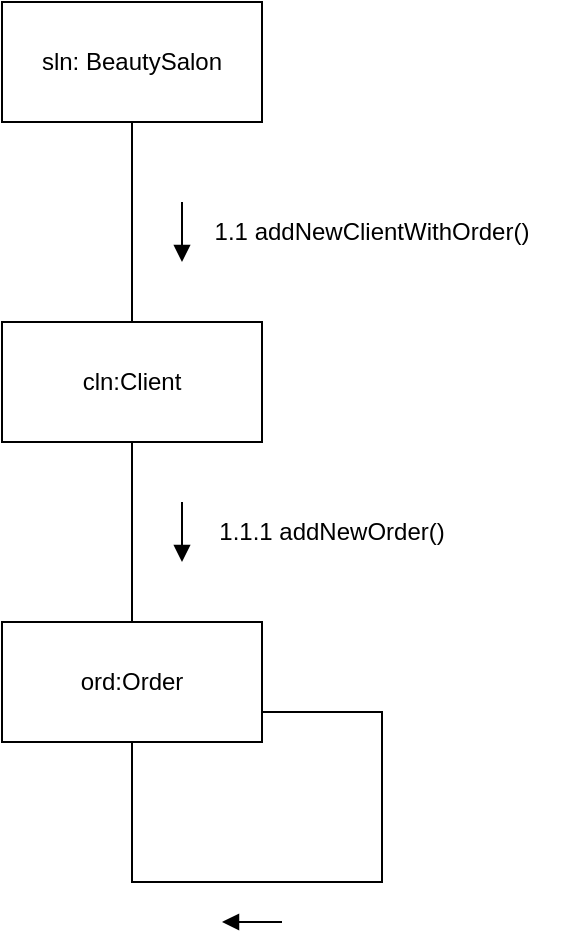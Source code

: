 <mxfile version="22.0.8" type="github">
  <diagram name="Страница — 1" id="CmyEx2-zxZ6OVXl3N_ZN">
    <mxGraphModel dx="1316" dy="804" grid="1" gridSize="10" guides="1" tooltips="1" connect="1" arrows="1" fold="1" page="1" pageScale="1" pageWidth="827" pageHeight="1169" math="0" shadow="0">
      <root>
        <mxCell id="0" />
        <mxCell id="1" parent="0" />
        <mxCell id="gb4WTWZO48-VfHvsuUPl-1" value="sln: BeautySalon" style="rounded=0;whiteSpace=wrap;html=1;" parent="1" vertex="1">
          <mxGeometry x="40" y="40" width="130" height="60" as="geometry" />
        </mxCell>
        <mxCell id="gb4WTWZO48-VfHvsuUPl-2" value="cln:Client" style="rounded=0;whiteSpace=wrap;html=1;" parent="1" vertex="1">
          <mxGeometry x="40" y="200" width="130" height="60" as="geometry" />
        </mxCell>
        <mxCell id="gb4WTWZO48-VfHvsuUPl-3" value="ord:Order" style="rounded=0;whiteSpace=wrap;html=1;" parent="1" vertex="1">
          <mxGeometry x="40" y="350" width="130" height="60" as="geometry" />
        </mxCell>
        <mxCell id="gb4WTWZO48-VfHvsuUPl-4" value="" style="endArrow=none;html=1;rounded=0;entryX=0.5;entryY=1;entryDx=0;entryDy=0;exitX=0.5;exitY=0;exitDx=0;exitDy=0;" parent="1" source="gb4WTWZO48-VfHvsuUPl-2" target="gb4WTWZO48-VfHvsuUPl-1" edge="1">
          <mxGeometry width="50" height="50" relative="1" as="geometry">
            <mxPoint x="360" y="290" as="sourcePoint" />
            <mxPoint x="410" y="240" as="targetPoint" />
          </mxGeometry>
        </mxCell>
        <mxCell id="gb4WTWZO48-VfHvsuUPl-5" value="" style="endArrow=none;html=1;rounded=0;entryX=0.5;entryY=1;entryDx=0;entryDy=0;" parent="1" source="gb4WTWZO48-VfHvsuUPl-3" target="gb4WTWZO48-VfHvsuUPl-2" edge="1">
          <mxGeometry width="50" height="50" relative="1" as="geometry">
            <mxPoint x="360" y="290" as="sourcePoint" />
            <mxPoint x="410" y="240" as="targetPoint" />
          </mxGeometry>
        </mxCell>
        <mxCell id="gb4WTWZO48-VfHvsuUPl-6" value="" style="endArrow=block;endFill=1;html=1;edgeStyle=orthogonalEdgeStyle;align=left;verticalAlign=top;rounded=0;" parent="1" edge="1">
          <mxGeometry x="-1" relative="1" as="geometry">
            <mxPoint x="130" y="140" as="sourcePoint" />
            <mxPoint x="130" y="170" as="targetPoint" />
          </mxGeometry>
        </mxCell>
        <mxCell id="gb4WTWZO48-VfHvsuUPl-8" value="" style="endArrow=block;endFill=1;html=1;edgeStyle=orthogonalEdgeStyle;align=left;verticalAlign=top;rounded=0;" parent="1" edge="1">
          <mxGeometry x="-1" relative="1" as="geometry">
            <mxPoint x="130" y="290" as="sourcePoint" />
            <mxPoint x="130" y="320" as="targetPoint" />
          </mxGeometry>
        </mxCell>
        <mxCell id="gb4WTWZO48-VfHvsuUPl-9" value="1.1 addNewClientWithOrder()" style="text;html=1;strokeColor=none;fillColor=none;align=center;verticalAlign=middle;whiteSpace=wrap;rounded=0;" parent="1" vertex="1">
          <mxGeometry x="130" y="140" width="190" height="30" as="geometry" />
        </mxCell>
        <mxCell id="gb4WTWZO48-VfHvsuUPl-11" value="1.1.1 addNewOrder()" style="text;html=1;strokeColor=none;fillColor=none;align=center;verticalAlign=middle;whiteSpace=wrap;rounded=0;" parent="1" vertex="1">
          <mxGeometry x="130" y="290" width="150" height="30" as="geometry" />
        </mxCell>
        <mxCell id="lTBhyJlaWhaakeT5pgFq-1" value="" style="endArrow=none;html=1;rounded=0;entryX=0.5;entryY=1;entryDx=0;entryDy=0;exitX=1;exitY=0.75;exitDx=0;exitDy=0;" parent="1" source="gb4WTWZO48-VfHvsuUPl-3" target="gb4WTWZO48-VfHvsuUPl-3" edge="1">
          <mxGeometry width="50" height="50" relative="1" as="geometry">
            <mxPoint x="170" y="390" as="sourcePoint" />
            <mxPoint x="110" y="430" as="targetPoint" />
            <Array as="points">
              <mxPoint x="230" y="395" />
              <mxPoint x="230" y="480" />
              <mxPoint x="105" y="480" />
            </Array>
          </mxGeometry>
        </mxCell>
        <mxCell id="OmQsKzWxedMeeMVMavyf-3" value="" style="endArrow=block;endFill=1;html=1;edgeStyle=orthogonalEdgeStyle;align=left;verticalAlign=top;rounded=0;" edge="1" parent="1">
          <mxGeometry x="-1" relative="1" as="geometry">
            <mxPoint x="180" y="500" as="sourcePoint" />
            <mxPoint x="150" y="500" as="targetPoint" />
          </mxGeometry>
        </mxCell>
      </root>
    </mxGraphModel>
  </diagram>
</mxfile>
